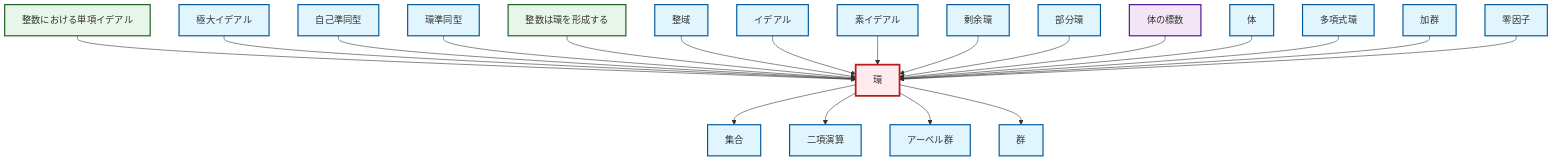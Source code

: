 graph TD
    classDef definition fill:#e1f5fe,stroke:#01579b,stroke-width:2px
    classDef theorem fill:#f3e5f5,stroke:#4a148c,stroke-width:2px
    classDef axiom fill:#fff3e0,stroke:#e65100,stroke-width:2px
    classDef example fill:#e8f5e9,stroke:#1b5e20,stroke-width:2px
    classDef current fill:#ffebee,stroke:#b71c1c,stroke-width:3px
    def-group["群"]:::definition
    def-ring-homomorphism["環準同型"]:::definition
    def-ring["環"]:::definition
    ex-principal-ideal["整数における単項イデアル"]:::example
    def-quotient-ring["剰余環"]:::definition
    def-binary-operation["二項演算"]:::definition
    ex-integers-ring["整数は環を形成する"]:::example
    def-set["集合"]:::definition
    def-module["加群"]:::definition
    def-abelian-group["アーベル群"]:::definition
    def-polynomial-ring["多項式環"]:::definition
    def-integral-domain["整域"]:::definition
    def-maximal-ideal["極大イデアル"]:::definition
    def-zero-divisor["零因子"]:::definition
    def-field["体"]:::definition
    def-subring["部分環"]:::definition
    def-prime-ideal["素イデアル"]:::definition
    def-endomorphism["自己準同型"]:::definition
    thm-field-characteristic["体の標数"]:::theorem
    def-ideal["イデアル"]:::definition
    def-ring --> def-set
    ex-principal-ideal --> def-ring
    def-maximal-ideal --> def-ring
    def-endomorphism --> def-ring
    def-ring --> def-binary-operation
    def-ring --> def-abelian-group
    def-ring-homomorphism --> def-ring
    ex-integers-ring --> def-ring
    def-integral-domain --> def-ring
    def-ring --> def-group
    def-ideal --> def-ring
    def-prime-ideal --> def-ring
    def-quotient-ring --> def-ring
    def-subring --> def-ring
    thm-field-characteristic --> def-ring
    def-field --> def-ring
    def-polynomial-ring --> def-ring
    def-module --> def-ring
    def-zero-divisor --> def-ring
    class def-ring current